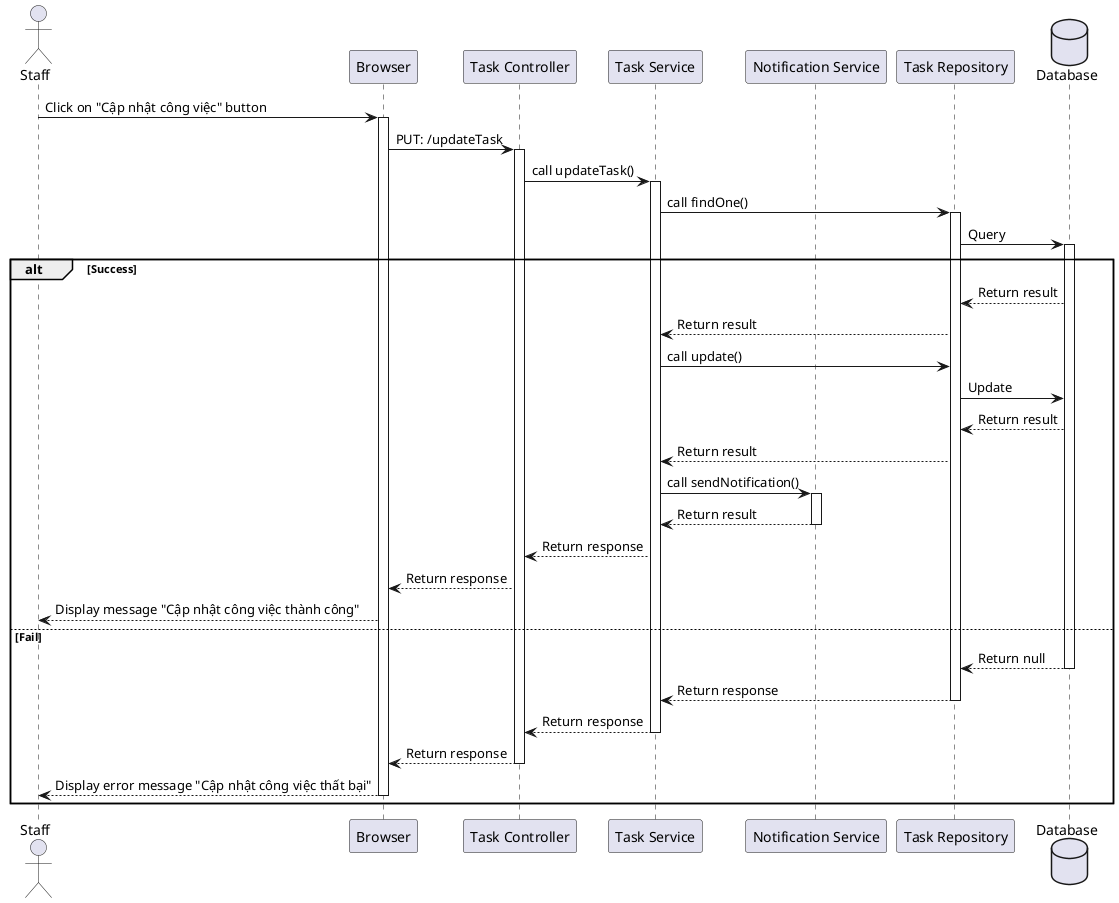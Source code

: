 @startuml

actor Staff as user
participant "Browser" as a
participant "Task Controller" as b
participant "Task Service" as c
'participant "Assign Task Service" as d
participant "Notification Service" as e
participant "Task Repository" as f
database "Database" as g

user -> a++: Click on "Cập nhật công việc" button
a -> b++: PUT: /updateTask
b -> c++: call updateTask()
c -> f++: call findOne()
f -> g++: Query
alt Success
    g --> f: Return result
    f --> c: Return result
    c -> f: call update()
    f -> g: Update
    g --> f: Return result
    f --> c: Return result
    c -> e++: call sendNotification()
    e --> c--: Return result
    c --> b: Return response
    b --> a: Return response
    a --> user: Display message "Cập nhật công việc thành công"
else Fail
    g --> f--: Return null
    f --> c--: Return response
    c --> b--: Return response
    b --> a--: Return response
    a --> user--: Display error message "Cập nhật công việc thất bại"
end
@enduml